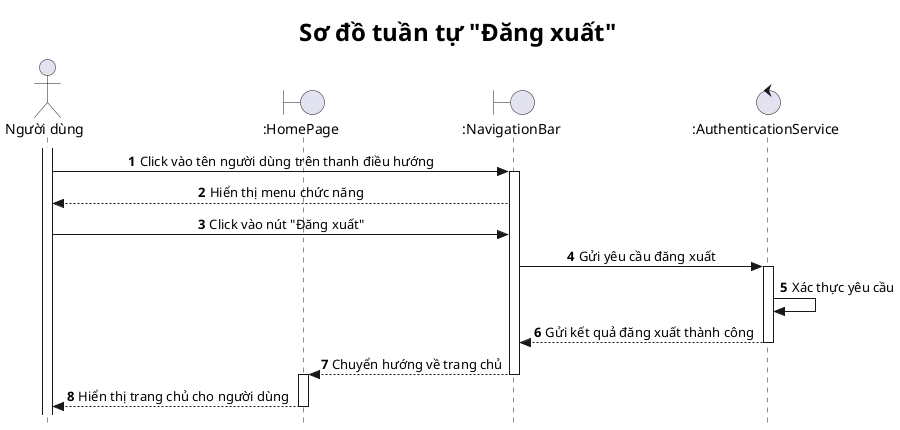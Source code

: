 @startuml

title <size: 24> Sơ đồ tuần tự "Đăng xuất" </size>

skinparam style strictuml
skinparam SequenceMessageAlignment center

autonumber

actor "Người dùng" as U
boundary ":HomePage" as HP  
boundary ":NavigationBar" as NB  
control ":AuthenticationService" as AS

activate U
U -> NB: Click vào tên người dùng trên thanh điều hướng
activate NB
NB --> U: Hiển thị menu chức năng
U -> NB: Click vào nút "Đăng xuất"
NB -> AS: Gửi yêu cầu đăng xuất
activate AS
AS -> AS: Xác thực yêu cầu
AS --> NB: Gửi kết quả đăng xuất thành công
deactivate AS
NB --> HP: Chuyển hướng về trang chủ
deactivate NB
activate HP
HP --> U: Hiển thị trang chủ cho người dùng
deactivate HP

@enduml